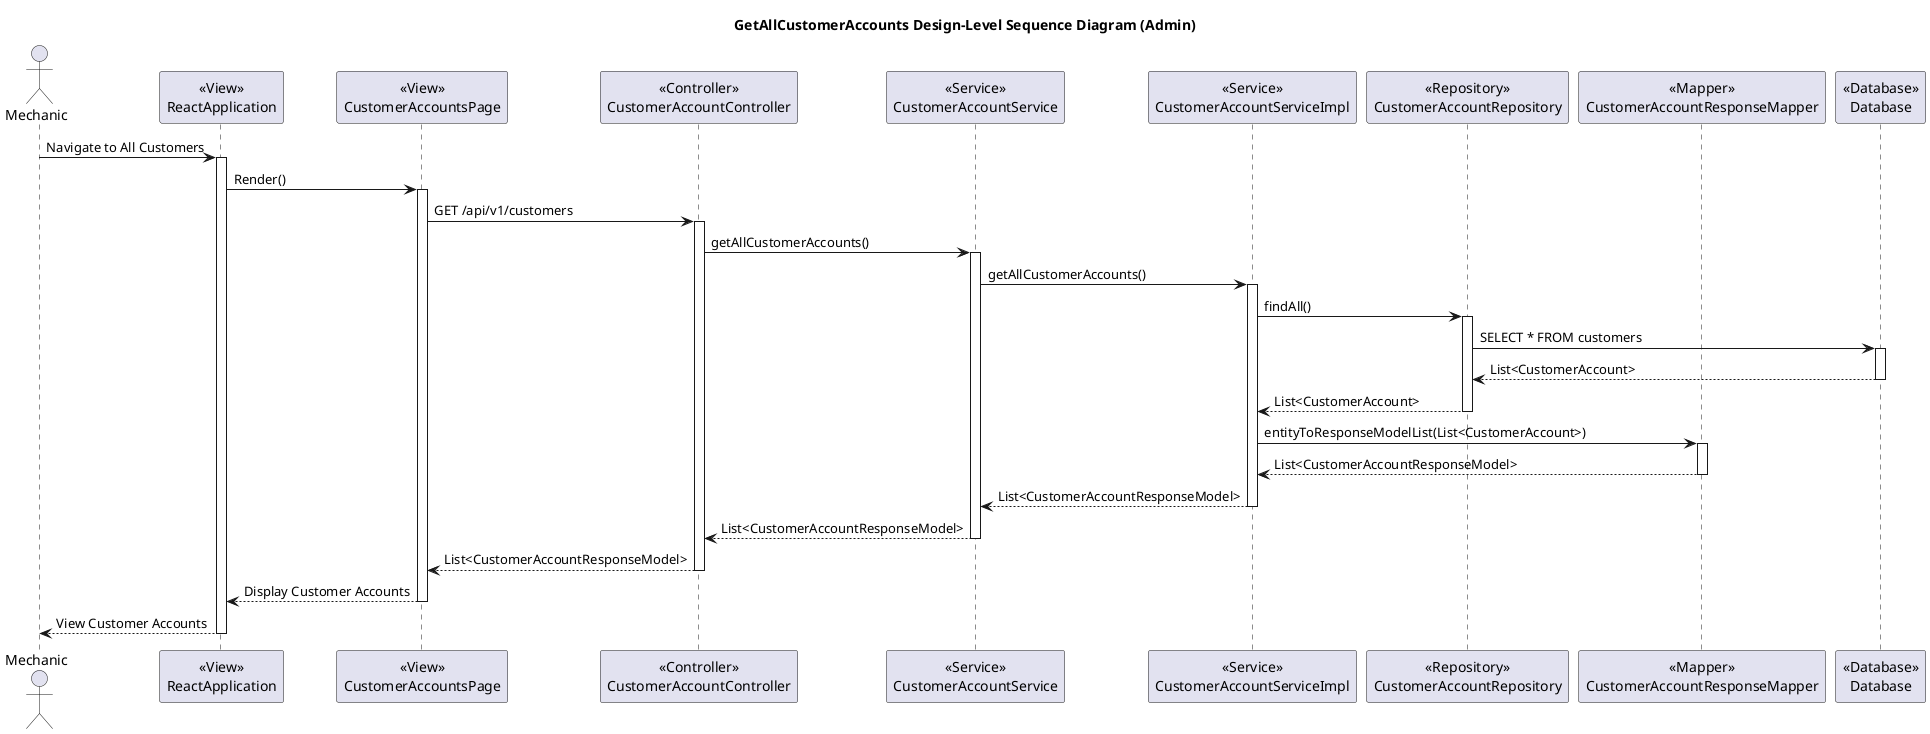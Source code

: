 @startuml
title GetAllCustomerAccounts Design-Level Sequence Diagram (Admin)

actor Mechanic

participant ReactApplication as "<<View>>\nReactApplication"
participant CustomerAccountsView as "<<View>>\nCustomerAccountsPage"
participant CustomerAccountController as "<<Controller>>\nCustomerAccountController"
participant CustomerAccountService as "<<Service>>\nCustomerAccountService"
participant CustomerAccountServiceImpl as "<<Service>>\nCustomerAccountServiceImpl"
participant CustomerAccountRepository as "<<Repository>>\nCustomerAccountRepository"
participant CustomerAccountResponseMapper as "<<Mapper>>\nCustomerAccountResponseMapper"
participant Database as "<<Database>>\nDatabase"

Mechanic -> ReactApplication: Navigate to All Customers
activate ReactApplication

ReactApplication -> CustomerAccountsView: Render()
activate CustomerAccountsView

CustomerAccountsView -> CustomerAccountController: GET /api/v1/customers
activate CustomerAccountController

CustomerAccountController -> CustomerAccountService: getAllCustomerAccounts()
activate CustomerAccountService

CustomerAccountService -> CustomerAccountServiceImpl: getAllCustomerAccounts()
activate CustomerAccountServiceImpl

CustomerAccountServiceImpl -> CustomerAccountRepository: findAll()
activate CustomerAccountRepository

CustomerAccountRepository -> Database: SELECT * FROM customers
activate Database

Database --> CustomerAccountRepository: List<CustomerAccount>
deactivate Database

CustomerAccountRepository --> CustomerAccountServiceImpl: List<CustomerAccount>
deactivate CustomerAccountRepository

CustomerAccountServiceImpl -> CustomerAccountResponseMapper: entityToResponseModelList(List<CustomerAccount>)
activate CustomerAccountResponseMapper

CustomerAccountResponseMapper --> CustomerAccountServiceImpl: List<CustomerAccountResponseModel>
deactivate CustomerAccountResponseMapper

CustomerAccountServiceImpl --> CustomerAccountService: List<CustomerAccountResponseModel>
deactivate CustomerAccountServiceImpl

CustomerAccountService --> CustomerAccountController: List<CustomerAccountResponseModel>
deactivate CustomerAccountService

CustomerAccountController --> CustomerAccountsView: List<CustomerAccountResponseModel>
deactivate CustomerAccountController

CustomerAccountsView --> ReactApplication: Display Customer Accounts
deactivate CustomerAccountsView

ReactApplication --> Mechanic: View Customer Accounts
deactivate ReactApplication

@enduml
